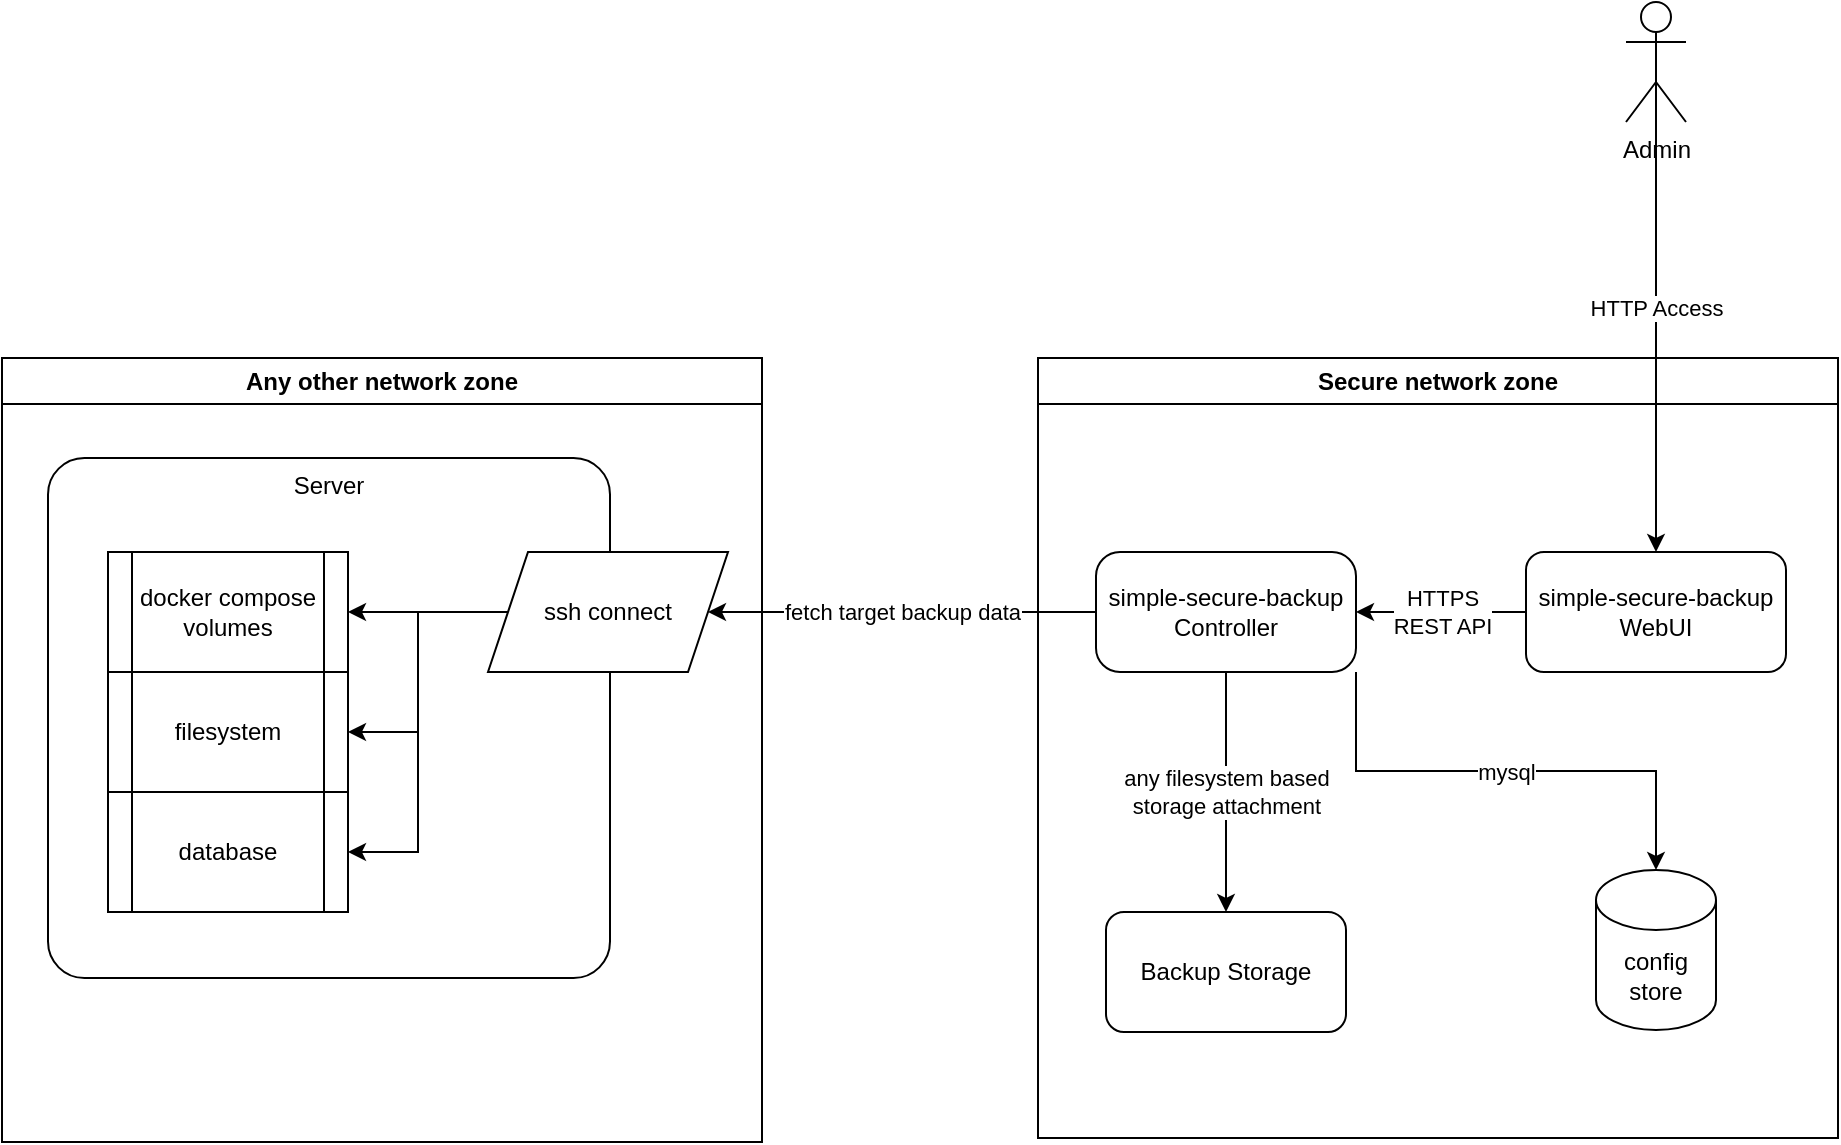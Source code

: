 <mxfile version="21.7.1" type="github">
  <diagram name="Seite-1" id="i9KQZ9D_89Ocbi1L_LJ9">
    <mxGraphModel dx="2261" dy="719" grid="1" gridSize="10" guides="1" tooltips="1" connect="1" arrows="1" fold="1" page="1" pageScale="1" pageWidth="827" pageHeight="1169" math="0" shadow="0">
      <root>
        <mxCell id="0" />
        <mxCell id="1" parent="0" />
        <mxCell id="nM1pig36FVvHw8UYPWbk-1" value="Secure network zone" style="swimlane;whiteSpace=wrap;html=1;" vertex="1" parent="1">
          <mxGeometry x="-262" y="248" width="400" height="390" as="geometry" />
        </mxCell>
        <mxCell id="nM1pig36FVvHw8UYPWbk-29" value="mysql" style="edgeStyle=orthogonalEdgeStyle;rounded=0;orthogonalLoop=1;jettySize=auto;html=1;exitX=1;exitY=1;exitDx=0;exitDy=0;" edge="1" parent="nM1pig36FVvHw8UYPWbk-1" source="nM1pig36FVvHw8UYPWbk-2" target="nM1pig36FVvHw8UYPWbk-28">
          <mxGeometry relative="1" as="geometry" />
        </mxCell>
        <mxCell id="nM1pig36FVvHw8UYPWbk-2" value="simple-secure-backup Controller" style="rounded=1;whiteSpace=wrap;html=1;arcSize=20;" vertex="1" parent="nM1pig36FVvHw8UYPWbk-1">
          <mxGeometry x="29" y="97" width="130" height="60" as="geometry" />
        </mxCell>
        <mxCell id="nM1pig36FVvHw8UYPWbk-3" value="Backup Storage" style="rounded=1;whiteSpace=wrap;html=1;" vertex="1" parent="nM1pig36FVvHw8UYPWbk-1">
          <mxGeometry x="34" y="277" width="120" height="60" as="geometry" />
        </mxCell>
        <mxCell id="nM1pig36FVvHw8UYPWbk-4" value="&lt;div&gt;any filesystem based&lt;/div&gt;&lt;div&gt;storage attachment&lt;br&gt;&lt;/div&gt;" style="endArrow=classic;html=1;rounded=0;entryX=0.5;entryY=0;entryDx=0;entryDy=0;exitX=0.5;exitY=1;exitDx=0;exitDy=0;" edge="1" parent="nM1pig36FVvHw8UYPWbk-1" source="nM1pig36FVvHw8UYPWbk-2" target="nM1pig36FVvHw8UYPWbk-3">
          <mxGeometry width="50" height="50" relative="1" as="geometry">
            <mxPoint x="-141" y="257" as="sourcePoint" />
            <mxPoint x="-91" y="207" as="targetPoint" />
          </mxGeometry>
        </mxCell>
        <mxCell id="nM1pig36FVvHw8UYPWbk-7" value="&lt;div&gt;HTTPS&lt;/div&gt;&lt;div&gt;REST API&lt;br&gt;&lt;/div&gt;" style="edgeStyle=orthogonalEdgeStyle;rounded=0;orthogonalLoop=1;jettySize=auto;html=1;exitX=0;exitY=0.5;exitDx=0;exitDy=0;entryX=1;entryY=0.5;entryDx=0;entryDy=0;" edge="1" parent="nM1pig36FVvHw8UYPWbk-1" source="nM1pig36FVvHw8UYPWbk-5" target="nM1pig36FVvHw8UYPWbk-2">
          <mxGeometry relative="1" as="geometry" />
        </mxCell>
        <mxCell id="nM1pig36FVvHw8UYPWbk-5" value="&lt;div&gt;simple-secure-backup&lt;/div&gt;&lt;div&gt;WebUI&lt;br&gt;&lt;/div&gt;" style="rounded=1;whiteSpace=wrap;html=1;" vertex="1" parent="nM1pig36FVvHw8UYPWbk-1">
          <mxGeometry x="244" y="97" width="130" height="60" as="geometry" />
        </mxCell>
        <mxCell id="nM1pig36FVvHw8UYPWbk-28" value="&lt;div&gt;config&lt;/div&gt;&lt;div&gt;store&lt;br&gt;&lt;/div&gt;" style="shape=cylinder3;whiteSpace=wrap;html=1;boundedLbl=1;backgroundOutline=1;size=15;" vertex="1" parent="nM1pig36FVvHw8UYPWbk-1">
          <mxGeometry x="279" y="256" width="60" height="80" as="geometry" />
        </mxCell>
        <mxCell id="nM1pig36FVvHw8UYPWbk-9" value="HTTP Access" style="edgeStyle=orthogonalEdgeStyle;rounded=0;orthogonalLoop=1;jettySize=auto;html=1;exitX=0.5;exitY=0.5;exitDx=0;exitDy=0;exitPerimeter=0;entryX=0.5;entryY=0;entryDx=0;entryDy=0;" edge="1" parent="1" source="nM1pig36FVvHw8UYPWbk-8" target="nM1pig36FVvHw8UYPWbk-5">
          <mxGeometry relative="1" as="geometry" />
        </mxCell>
        <mxCell id="nM1pig36FVvHw8UYPWbk-8" value="Admin" style="shape=umlActor;verticalLabelPosition=bottom;verticalAlign=top;html=1;outlineConnect=0;" vertex="1" parent="1">
          <mxGeometry x="32" y="70" width="30" height="60" as="geometry" />
        </mxCell>
        <mxCell id="nM1pig36FVvHw8UYPWbk-10" value="Any other network zone" style="swimlane;whiteSpace=wrap;html=1;" vertex="1" parent="1">
          <mxGeometry x="-780" y="248" width="380" height="392" as="geometry" />
        </mxCell>
        <mxCell id="nM1pig36FVvHw8UYPWbk-11" value="Server" style="rounded=1;whiteSpace=wrap;html=1;arcSize=7;verticalAlign=top;" vertex="1" parent="nM1pig36FVvHw8UYPWbk-10">
          <mxGeometry x="23" y="50" width="281" height="260" as="geometry" />
        </mxCell>
        <mxCell id="nM1pig36FVvHw8UYPWbk-17" value="&lt;div&gt;docker compose&lt;/div&gt;&lt;div&gt;volumes&lt;br&gt;&lt;/div&gt;" style="shape=process;whiteSpace=wrap;html=1;backgroundOutline=1;" vertex="1" parent="nM1pig36FVvHw8UYPWbk-10">
          <mxGeometry x="53" y="97" width="120" height="60" as="geometry" />
        </mxCell>
        <mxCell id="nM1pig36FVvHw8UYPWbk-19" value="filesystem" style="shape=process;whiteSpace=wrap;html=1;backgroundOutline=1;" vertex="1" parent="nM1pig36FVvHw8UYPWbk-10">
          <mxGeometry x="53" y="157" width="120" height="60" as="geometry" />
        </mxCell>
        <mxCell id="nM1pig36FVvHw8UYPWbk-20" value="database" style="shape=process;whiteSpace=wrap;html=1;backgroundOutline=1;" vertex="1" parent="nM1pig36FVvHw8UYPWbk-10">
          <mxGeometry x="53" y="217" width="120" height="60" as="geometry" />
        </mxCell>
        <mxCell id="nM1pig36FVvHw8UYPWbk-25" style="edgeStyle=orthogonalEdgeStyle;rounded=0;orthogonalLoop=1;jettySize=auto;html=1;exitX=0;exitY=0.5;exitDx=0;exitDy=0;entryX=1;entryY=0.5;entryDx=0;entryDy=0;" edge="1" parent="nM1pig36FVvHw8UYPWbk-10" source="nM1pig36FVvHw8UYPWbk-23" target="nM1pig36FVvHw8UYPWbk-17">
          <mxGeometry relative="1" as="geometry" />
        </mxCell>
        <mxCell id="nM1pig36FVvHw8UYPWbk-26" style="edgeStyle=orthogonalEdgeStyle;rounded=0;orthogonalLoop=1;jettySize=auto;html=1;exitX=0;exitY=0.5;exitDx=0;exitDy=0;entryX=1;entryY=0.5;entryDx=0;entryDy=0;" edge="1" parent="nM1pig36FVvHw8UYPWbk-10" source="nM1pig36FVvHw8UYPWbk-23" target="nM1pig36FVvHw8UYPWbk-19">
          <mxGeometry relative="1" as="geometry" />
        </mxCell>
        <mxCell id="nM1pig36FVvHw8UYPWbk-27" style="edgeStyle=orthogonalEdgeStyle;rounded=0;orthogonalLoop=1;jettySize=auto;html=1;exitX=0;exitY=0.5;exitDx=0;exitDy=0;entryX=1;entryY=0.5;entryDx=0;entryDy=0;" edge="1" parent="nM1pig36FVvHw8UYPWbk-10" source="nM1pig36FVvHw8UYPWbk-23" target="nM1pig36FVvHw8UYPWbk-20">
          <mxGeometry relative="1" as="geometry" />
        </mxCell>
        <mxCell id="nM1pig36FVvHw8UYPWbk-23" value="ssh connect" style="shape=parallelogram;perimeter=parallelogramPerimeter;whiteSpace=wrap;html=1;fixedSize=1;" vertex="1" parent="nM1pig36FVvHw8UYPWbk-10">
          <mxGeometry x="243" y="97" width="120" height="60" as="geometry" />
        </mxCell>
        <mxCell id="nM1pig36FVvHw8UYPWbk-24" value="fetch target backup data" style="edgeStyle=orthogonalEdgeStyle;rounded=0;orthogonalLoop=1;jettySize=auto;html=1;exitX=0;exitY=0.5;exitDx=0;exitDy=0;" edge="1" parent="1" source="nM1pig36FVvHw8UYPWbk-2" target="nM1pig36FVvHw8UYPWbk-23">
          <mxGeometry relative="1" as="geometry" />
        </mxCell>
      </root>
    </mxGraphModel>
  </diagram>
</mxfile>
